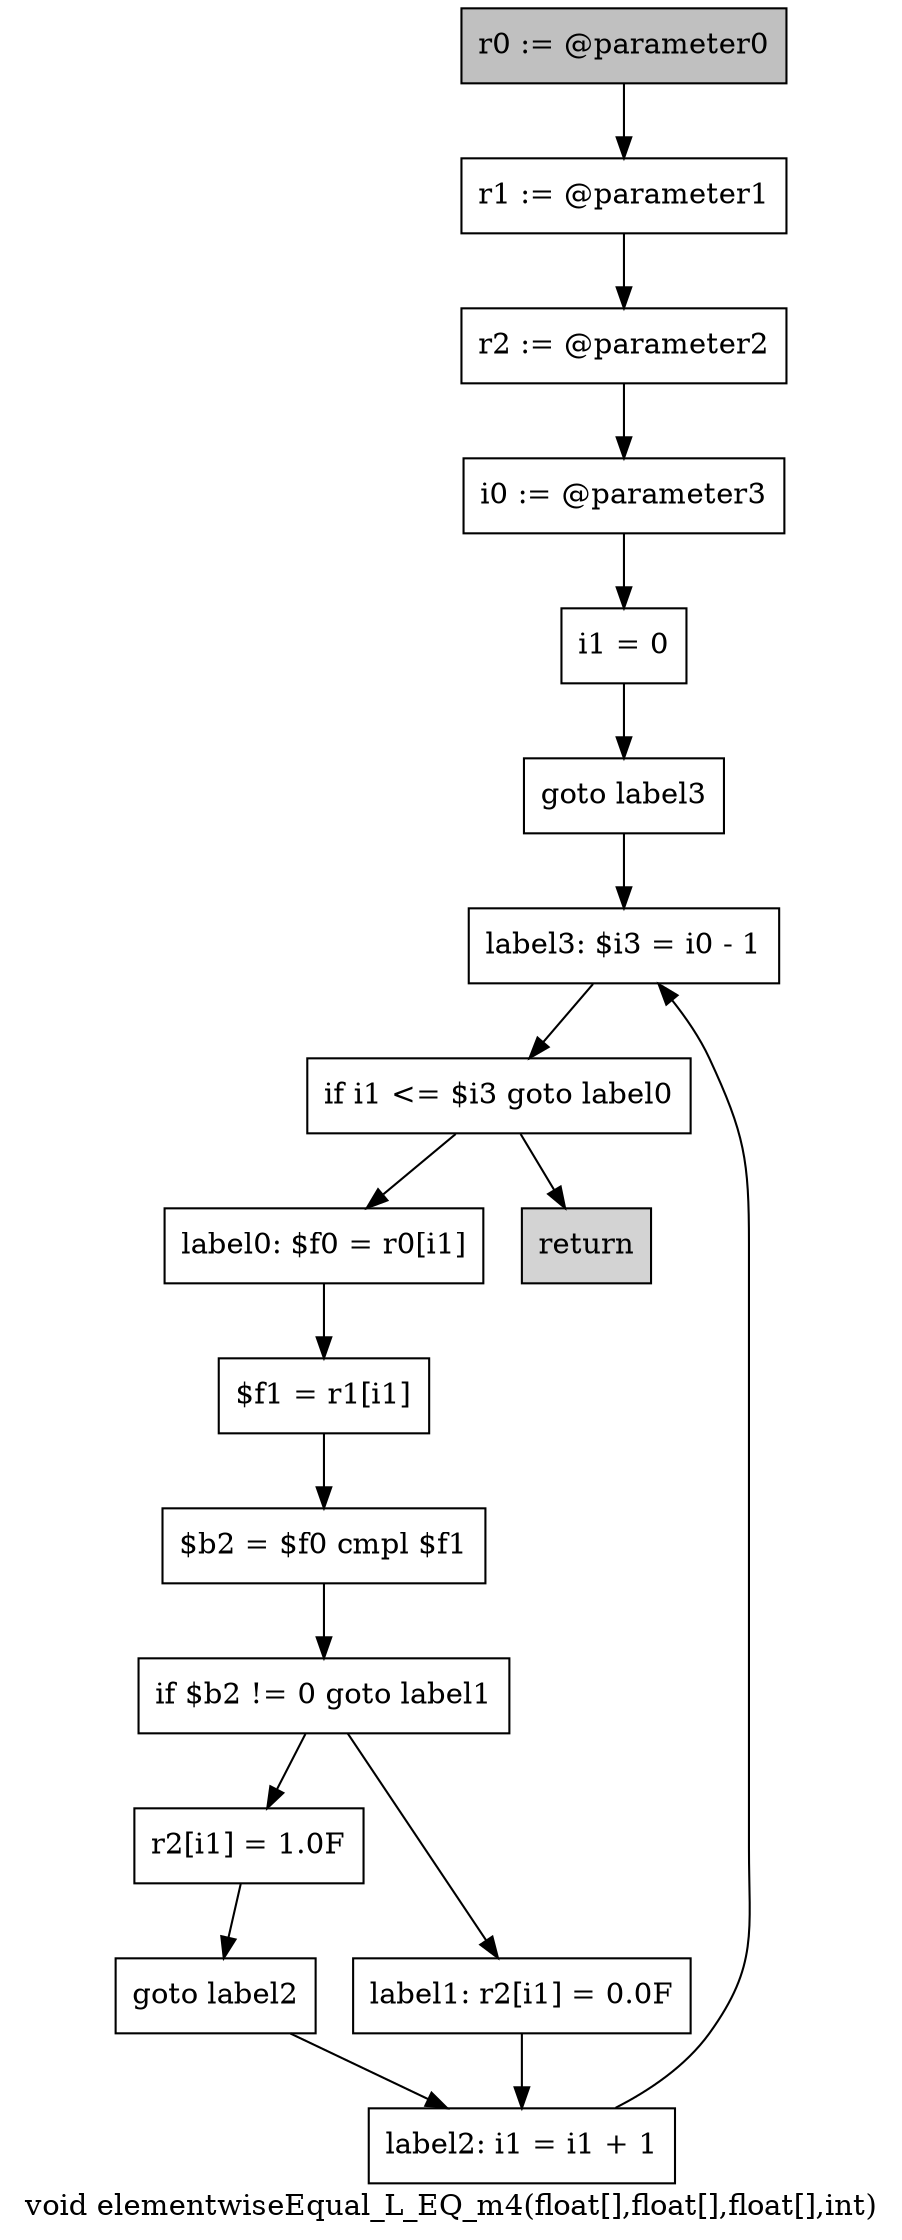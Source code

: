 digraph "void elementwiseEqual_L_EQ_m4(float[],float[],float[],int)" {
    label="void elementwiseEqual_L_EQ_m4(float[],float[],float[],int)";
    node [shape=box];
    "0" [style=filled,fillcolor=gray,label="r0 := @parameter0",];
    "1" [label="r1 := @parameter1",];
    "0"->"1";
    "2" [label="r2 := @parameter2",];
    "1"->"2";
    "3" [label="i0 := @parameter3",];
    "2"->"3";
    "4" [label="i1 = 0",];
    "3"->"4";
    "5" [label="goto label3",];
    "4"->"5";
    "14" [label="label3: $i3 = i0 - 1",];
    "5"->"14";
    "6" [label="label0: $f0 = r0[i1]",];
    "7" [label="$f1 = r1[i1]",];
    "6"->"7";
    "8" [label="$b2 = $f0 cmpl $f1",];
    "7"->"8";
    "9" [label="if $b2 != 0 goto label1",];
    "8"->"9";
    "10" [label="r2[i1] = 1.0F",];
    "9"->"10";
    "12" [label="label1: r2[i1] = 0.0F",];
    "9"->"12";
    "11" [label="goto label2",];
    "10"->"11";
    "13" [label="label2: i1 = i1 + 1",];
    "11"->"13";
    "12"->"13";
    "13"->"14";
    "15" [label="if i1 <= $i3 goto label0",];
    "14"->"15";
    "15"->"6";
    "16" [style=filled,fillcolor=lightgray,label="return",];
    "15"->"16";
}
